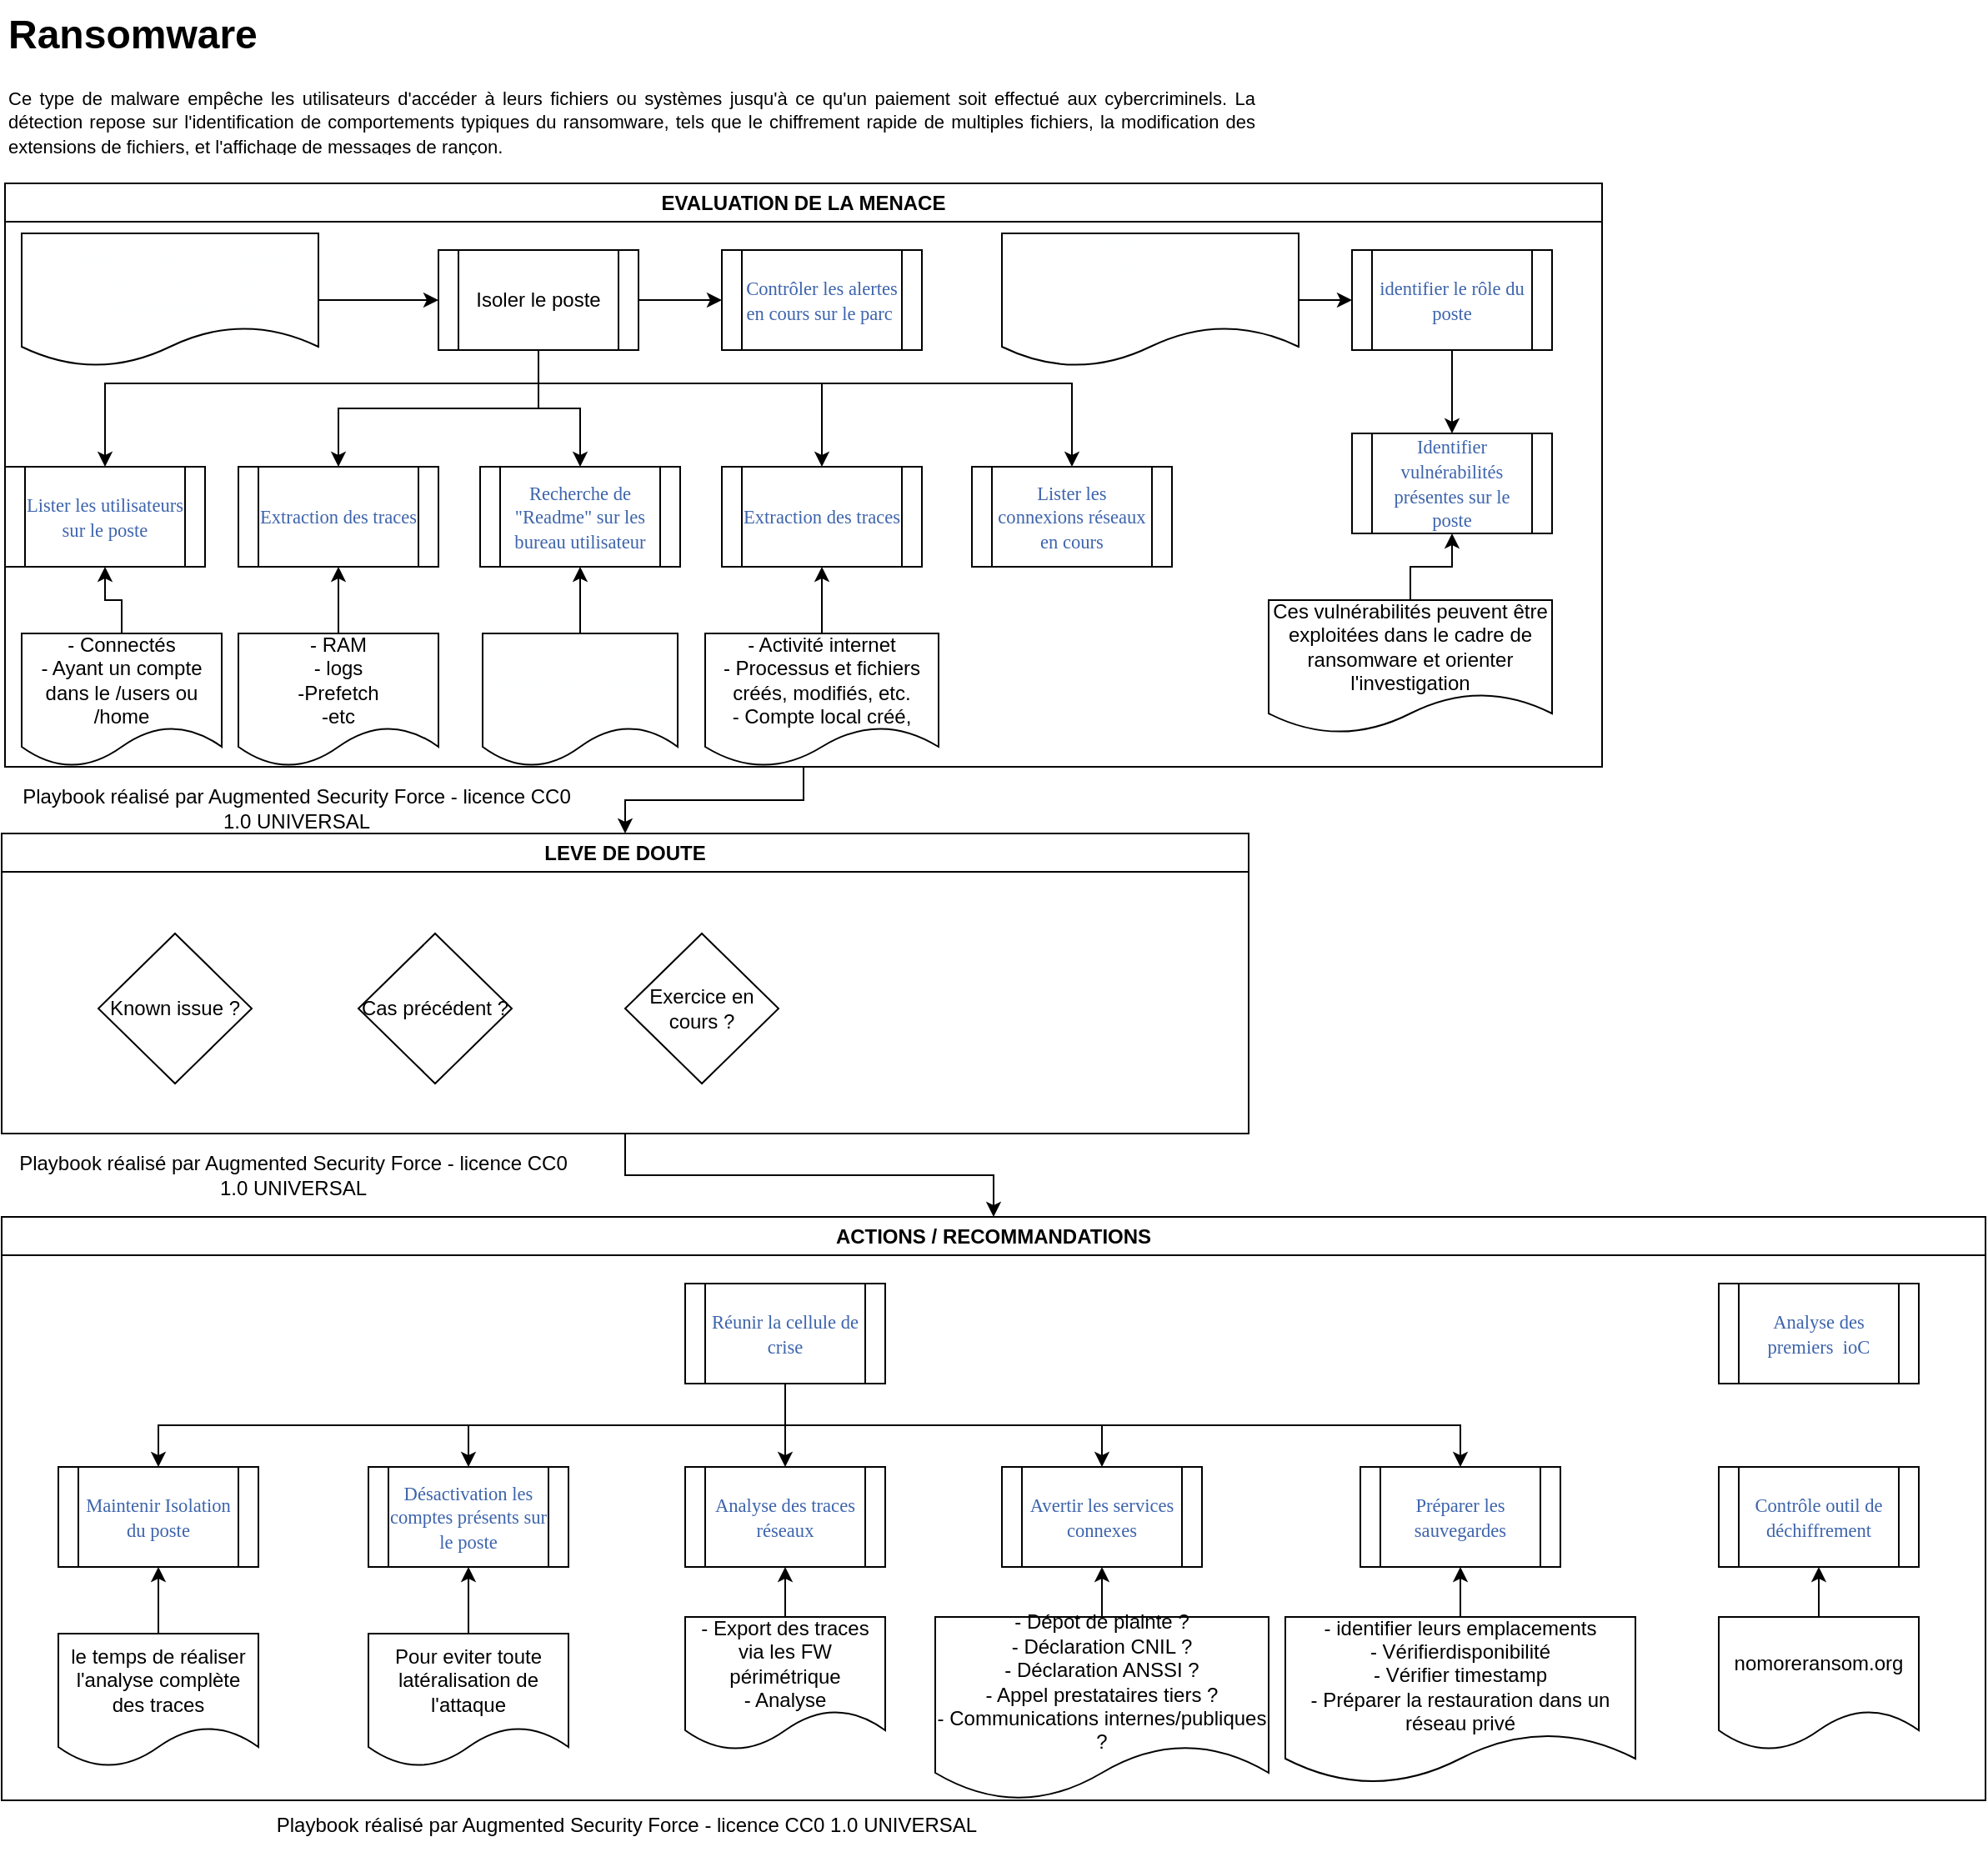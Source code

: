<mxfile version="24.6.4" type="device">
  <diagram id="C5RBs43oDa-KdzZeNtuy" name="Page-1">
    <mxGraphModel dx="1290" dy="621" grid="1" gridSize="10" guides="1" tooltips="1" connect="1" arrows="1" fold="1" page="1" pageScale="1" pageWidth="827" pageHeight="1169" math="0" shadow="0">
      <root>
        <mxCell id="WIyWlLk6GJQsqaUBKTNV-0" />
        <mxCell id="WIyWlLk6GJQsqaUBKTNV-1" parent="WIyWlLk6GJQsqaUBKTNV-0" />
        <mxCell id="LM_VB-buuSbC90LUnMob-0" style="edgeStyle=orthogonalEdgeStyle;rounded=0;orthogonalLoop=1;jettySize=auto;html=1;entryX=0.5;entryY=0;entryDx=0;entryDy=0;" edge="1" parent="WIyWlLk6GJQsqaUBKTNV-1" source="LM_VB-buuSbC90LUnMob-1" target="LM_VB-buuSbC90LUnMob-13">
          <mxGeometry relative="1" as="geometry" />
        </mxCell>
        <mxCell id="LM_VB-buuSbC90LUnMob-1" value="EVALUATION DE LA MENACE" style="swimlane;whiteSpace=wrap;html=1;" vertex="1" parent="WIyWlLk6GJQsqaUBKTNV-1">
          <mxGeometry x="42" y="140" width="958" height="350" as="geometry">
            <mxRectangle x="42" y="140" width="210" height="30" as="alternateBounds" />
          </mxGeometry>
        </mxCell>
        <mxCell id="LM_VB-buuSbC90LUnMob-35" value="&lt;span style=&quot;color: rgb(61, 100, 172); font-family: Calibri; font-size: 11.29px;&quot;&gt;Recherche de &quot;Readme&quot; sur les bureau utilisateur&lt;/span&gt;" style="shape=process;whiteSpace=wrap;html=1;backgroundOutline=1;" vertex="1" parent="LM_VB-buuSbC90LUnMob-1">
          <mxGeometry x="285" y="170" width="120" height="60" as="geometry" />
        </mxCell>
        <mxCell id="LM_VB-buuSbC90LUnMob-57" style="edgeStyle=orthogonalEdgeStyle;rounded=0;orthogonalLoop=1;jettySize=auto;html=1;entryX=0;entryY=0.5;entryDx=0;entryDy=0;" edge="1" parent="LM_VB-buuSbC90LUnMob-1" source="LM_VB-buuSbC90LUnMob-37" target="LM_VB-buuSbC90LUnMob-52">
          <mxGeometry relative="1" as="geometry" />
        </mxCell>
        <mxCell id="LM_VB-buuSbC90LUnMob-37" value="&lt;p style=&quot;margin: 0px; vertical-align: middle; direction: ltr;&quot;&gt;&lt;font face=&quot;Calibri&quot; color=&quot;#feffff&quot;&gt;&lt;span style=&quot;font-size: 11.29px;&quot;&gt;-Controler si le poste est joignable&lt;br&gt;- Contrôle ragent à jour&lt;br&gt;- Contrôler base à jour&lt;br&gt;&lt;/span&gt;&lt;/font&gt;&lt;/p&gt;" style="shape=document;whiteSpace=wrap;html=1;boundedLbl=1;" vertex="1" parent="LM_VB-buuSbC90LUnMob-1">
          <mxGeometry x="10" y="30" width="178" height="80" as="geometry" />
        </mxCell>
        <mxCell id="LM_VB-buuSbC90LUnMob-38" value="&lt;span style=&quot;color: rgb(61, 100, 172); font-family: Calibri; font-size: 11.29px;&quot;&gt;Extraction des traces&lt;/span&gt;" style="shape=process;whiteSpace=wrap;html=1;backgroundOutline=1;" vertex="1" parent="LM_VB-buuSbC90LUnMob-1">
          <mxGeometry x="140" y="170" width="120" height="60" as="geometry" />
        </mxCell>
        <mxCell id="LM_VB-buuSbC90LUnMob-39" value="&lt;span style=&quot;color: rgb(61, 100, 172); font-family: Calibri; font-size: 11.29px;&quot;&gt;Lister les utilisateurs sur le poste&lt;/span&gt;" style="shape=process;whiteSpace=wrap;html=1;backgroundOutline=1;" vertex="1" parent="LM_VB-buuSbC90LUnMob-1">
          <mxGeometry y="170" width="120" height="60" as="geometry" />
        </mxCell>
        <mxCell id="LM_VB-buuSbC90LUnMob-40" value="" style="edgeStyle=orthogonalEdgeStyle;rounded=0;orthogonalLoop=1;jettySize=auto;html=1;" edge="1" parent="LM_VB-buuSbC90LUnMob-1" source="LM_VB-buuSbC90LUnMob-41" target="LM_VB-buuSbC90LUnMob-39">
          <mxGeometry relative="1" as="geometry" />
        </mxCell>
        <mxCell id="LM_VB-buuSbC90LUnMob-41" value="- Connectés&lt;br&gt;- Ayant un compte dans le /users ou /home" style="shape=document;whiteSpace=wrap;html=1;boundedLbl=1;" vertex="1" parent="LM_VB-buuSbC90LUnMob-1">
          <mxGeometry x="10" y="270" width="120" height="80" as="geometry" />
        </mxCell>
        <mxCell id="LM_VB-buuSbC90LUnMob-42" value="&lt;span style=&quot;color: rgb(61, 100, 172); font-family: Calibri; font-size: 11.29px;&quot;&gt;Extraction des traces&lt;/span&gt;" style="shape=process;whiteSpace=wrap;html=1;backgroundOutline=1;" vertex="1" parent="LM_VB-buuSbC90LUnMob-1">
          <mxGeometry x="430" y="170" width="120" height="60" as="geometry" />
        </mxCell>
        <mxCell id="LM_VB-buuSbC90LUnMob-43" value="&lt;span style=&quot;color: rgb(61, 100, 172); font-family: Calibri; font-size: 11.29px;&quot;&gt;Lister les connexions réseaux en cours&lt;/span&gt;" style="shape=process;whiteSpace=wrap;html=1;backgroundOutline=1;" vertex="1" parent="LM_VB-buuSbC90LUnMob-1">
          <mxGeometry x="580" y="170" width="120" height="60" as="geometry" />
        </mxCell>
        <mxCell id="LM_VB-buuSbC90LUnMob-44" value="&lt;span style=&quot;color: rgb(61, 100, 172); font-family: Calibri; font-size: 11.29px;&quot;&gt;Contrôler les alertes en cours sur le parc&amp;nbsp;&lt;/span&gt;" style="shape=process;whiteSpace=wrap;html=1;backgroundOutline=1;" vertex="1" parent="LM_VB-buuSbC90LUnMob-1">
          <mxGeometry x="430" y="40" width="120" height="60" as="geometry" />
        </mxCell>
        <mxCell id="LM_VB-buuSbC90LUnMob-45" value="&lt;span style=&quot;color: rgb(61, 100, 172); font-family: Calibri; font-size: 11.29px;&quot;&gt;Identifier vulnérabilités présentes sur le poste&lt;/span&gt;" style="shape=process;whiteSpace=wrap;html=1;backgroundOutline=1;" vertex="1" parent="LM_VB-buuSbC90LUnMob-1">
          <mxGeometry x="808" y="150" width="120" height="60" as="geometry" />
        </mxCell>
        <mxCell id="LM_VB-buuSbC90LUnMob-46" value="" style="edgeStyle=orthogonalEdgeStyle;rounded=0;orthogonalLoop=1;jettySize=auto;html=1;" edge="1" parent="LM_VB-buuSbC90LUnMob-1" source="LM_VB-buuSbC90LUnMob-47" target="LM_VB-buuSbC90LUnMob-42">
          <mxGeometry relative="1" as="geometry" />
        </mxCell>
        <mxCell id="LM_VB-buuSbC90LUnMob-47" value="- Activité internet&lt;br&gt;- Processus et fichiers créés, modifiés, etc.&lt;br&gt;- Compte local créé," style="shape=document;whiteSpace=wrap;html=1;boundedLbl=1;" vertex="1" parent="LM_VB-buuSbC90LUnMob-1">
          <mxGeometry x="420" y="270" width="140" height="80" as="geometry" />
        </mxCell>
        <mxCell id="LM_VB-buuSbC90LUnMob-48" value="" style="edgeStyle=orthogonalEdgeStyle;rounded=0;orthogonalLoop=1;jettySize=auto;html=1;" edge="1" parent="LM_VB-buuSbC90LUnMob-1" source="LM_VB-buuSbC90LUnMob-49" target="LM_VB-buuSbC90LUnMob-38">
          <mxGeometry relative="1" as="geometry" />
        </mxCell>
        <mxCell id="LM_VB-buuSbC90LUnMob-49" value="- RAM&lt;br&gt;- logs&lt;br&gt;-Prefetch&lt;br&gt;-etc" style="shape=document;whiteSpace=wrap;html=1;boundedLbl=1;" vertex="1" parent="LM_VB-buuSbC90LUnMob-1">
          <mxGeometry x="140" y="270" width="120" height="80" as="geometry" />
        </mxCell>
        <mxCell id="LM_VB-buuSbC90LUnMob-51" style="edgeStyle=orthogonalEdgeStyle;rounded=0;orthogonalLoop=1;jettySize=auto;html=1;entryX=0;entryY=0.5;entryDx=0;entryDy=0;" edge="1" parent="LM_VB-buuSbC90LUnMob-1" source="LM_VB-buuSbC90LUnMob-52" target="LM_VB-buuSbC90LUnMob-44">
          <mxGeometry relative="1" as="geometry" />
        </mxCell>
        <mxCell id="LM_VB-buuSbC90LUnMob-58" style="edgeStyle=orthogonalEdgeStyle;rounded=0;orthogonalLoop=1;jettySize=auto;html=1;entryX=0.5;entryY=0;entryDx=0;entryDy=0;" edge="1" parent="LM_VB-buuSbC90LUnMob-1" source="LM_VB-buuSbC90LUnMob-52" target="LM_VB-buuSbC90LUnMob-39">
          <mxGeometry relative="1" as="geometry">
            <Array as="points">
              <mxPoint x="320" y="120" />
              <mxPoint x="60" y="120" />
            </Array>
          </mxGeometry>
        </mxCell>
        <mxCell id="LM_VB-buuSbC90LUnMob-59" style="edgeStyle=orthogonalEdgeStyle;rounded=0;orthogonalLoop=1;jettySize=auto;html=1;entryX=0.5;entryY=0;entryDx=0;entryDy=0;" edge="1" parent="LM_VB-buuSbC90LUnMob-1" source="LM_VB-buuSbC90LUnMob-52" target="LM_VB-buuSbC90LUnMob-38">
          <mxGeometry relative="1" as="geometry" />
        </mxCell>
        <mxCell id="LM_VB-buuSbC90LUnMob-60" style="edgeStyle=orthogonalEdgeStyle;rounded=0;orthogonalLoop=1;jettySize=auto;html=1;entryX=0.5;entryY=0;entryDx=0;entryDy=0;" edge="1" parent="LM_VB-buuSbC90LUnMob-1" source="LM_VB-buuSbC90LUnMob-52" target="LM_VB-buuSbC90LUnMob-35">
          <mxGeometry relative="1" as="geometry" />
        </mxCell>
        <mxCell id="LM_VB-buuSbC90LUnMob-61" style="edgeStyle=orthogonalEdgeStyle;rounded=0;orthogonalLoop=1;jettySize=auto;html=1;entryX=0.5;entryY=0;entryDx=0;entryDy=0;" edge="1" parent="LM_VB-buuSbC90LUnMob-1" source="LM_VB-buuSbC90LUnMob-52" target="LM_VB-buuSbC90LUnMob-42">
          <mxGeometry relative="1" as="geometry">
            <Array as="points">
              <mxPoint x="320" y="120" />
              <mxPoint x="490" y="120" />
            </Array>
          </mxGeometry>
        </mxCell>
        <mxCell id="LM_VB-buuSbC90LUnMob-62" style="edgeStyle=orthogonalEdgeStyle;rounded=0;orthogonalLoop=1;jettySize=auto;html=1;entryX=0.5;entryY=0;entryDx=0;entryDy=0;" edge="1" parent="LM_VB-buuSbC90LUnMob-1" source="LM_VB-buuSbC90LUnMob-52" target="LM_VB-buuSbC90LUnMob-43">
          <mxGeometry relative="1" as="geometry">
            <Array as="points">
              <mxPoint x="320" y="120" />
              <mxPoint x="640" y="120" />
            </Array>
          </mxGeometry>
        </mxCell>
        <mxCell id="LM_VB-buuSbC90LUnMob-52" value="Isoler le poste" style="shape=process;whiteSpace=wrap;html=1;backgroundOutline=1;" vertex="1" parent="LM_VB-buuSbC90LUnMob-1">
          <mxGeometry x="260" y="40" width="120" height="60" as="geometry" />
        </mxCell>
        <mxCell id="LM_VB-buuSbC90LUnMob-53" style="edgeStyle=orthogonalEdgeStyle;rounded=0;orthogonalLoop=1;jettySize=auto;html=1;entryX=0.5;entryY=0;entryDx=0;entryDy=0;" edge="1" parent="LM_VB-buuSbC90LUnMob-1" source="LM_VB-buuSbC90LUnMob-54" target="LM_VB-buuSbC90LUnMob-45">
          <mxGeometry relative="1" as="geometry" />
        </mxCell>
        <mxCell id="LM_VB-buuSbC90LUnMob-54" value="&lt;span style=&quot;color: rgb(61, 100, 172); font-family: Calibri; font-size: 11.29px;&quot;&gt;identifier le rôle du poste&lt;/span&gt;" style="shape=process;whiteSpace=wrap;html=1;backgroundOutline=1;" vertex="1" parent="LM_VB-buuSbC90LUnMob-1">
          <mxGeometry x="808" y="40" width="120" height="60" as="geometry" />
        </mxCell>
        <mxCell id="LM_VB-buuSbC90LUnMob-67" style="edgeStyle=orthogonalEdgeStyle;rounded=0;orthogonalLoop=1;jettySize=auto;html=1;entryX=0.5;entryY=1;entryDx=0;entryDy=0;" edge="1" parent="LM_VB-buuSbC90LUnMob-1" source="LM_VB-buuSbC90LUnMob-56" target="LM_VB-buuSbC90LUnMob-45">
          <mxGeometry relative="1" as="geometry" />
        </mxCell>
        <mxCell id="LM_VB-buuSbC90LUnMob-56" value="Ces vulnérabilités peuvent être exploitées dans le cadre de ransomware et orienter l&#39;investigation" style="shape=document;whiteSpace=wrap;html=1;boundedLbl=1;" vertex="1" parent="LM_VB-buuSbC90LUnMob-1">
          <mxGeometry x="758" y="250" width="170" height="80" as="geometry" />
        </mxCell>
        <mxCell id="LM_VB-buuSbC90LUnMob-68" style="edgeStyle=orthogonalEdgeStyle;rounded=0;orthogonalLoop=1;jettySize=auto;html=1;entryX=0;entryY=0.5;entryDx=0;entryDy=0;" edge="1" parent="LM_VB-buuSbC90LUnMob-1" source="LM_VB-buuSbC90LUnMob-64" target="LM_VB-buuSbC90LUnMob-54">
          <mxGeometry relative="1" as="geometry" />
        </mxCell>
        <mxCell id="LM_VB-buuSbC90LUnMob-64" value="&lt;p style=&quot;margin: 0px; vertical-align: middle; direction: ltr;&quot;&gt;&lt;font face=&quot;Calibri&quot; color=&quot;#feffff&quot;&gt;&lt;span style=&quot;font-size: 11.29px;&quot;&gt;- Service web ?&lt;br&gt;- poste de travail ?&lt;br&gt;- AD ?&lt;br&gt;etc.&lt;/span&gt;&lt;/font&gt;&lt;/p&gt;" style="shape=document;whiteSpace=wrap;html=1;boundedLbl=1;" vertex="1" parent="LM_VB-buuSbC90LUnMob-1">
          <mxGeometry x="598" y="30" width="178" height="80" as="geometry" />
        </mxCell>
        <mxCell id="LM_VB-buuSbC90LUnMob-66" value="" style="edgeStyle=orthogonalEdgeStyle;rounded=0;orthogonalLoop=1;jettySize=auto;html=1;" edge="1" parent="LM_VB-buuSbC90LUnMob-1" source="LM_VB-buuSbC90LUnMob-65" target="LM_VB-buuSbC90LUnMob-35">
          <mxGeometry relative="1" as="geometry" />
        </mxCell>
        <mxCell id="LM_VB-buuSbC90LUnMob-65" value="&lt;p style=&quot;margin: 0px; vertical-align: middle; direction: ltr;&quot;&gt;&lt;font face=&quot;Calibri&quot; color=&quot;#feffff&quot;&gt;&lt;span style=&quot;font-size: 11.29px;&quot;&gt;Identifier le ransomware&lt;/span&gt;&lt;/font&gt;&lt;/p&gt;" style="shape=document;whiteSpace=wrap;html=1;boundedLbl=1;" vertex="1" parent="LM_VB-buuSbC90LUnMob-1">
          <mxGeometry x="286.5" y="270" width="117" height="80" as="geometry" />
        </mxCell>
        <mxCell id="LM_VB-buuSbC90LUnMob-12" style="edgeStyle=orthogonalEdgeStyle;rounded=0;orthogonalLoop=1;jettySize=auto;html=1;entryX=0.5;entryY=0;entryDx=0;entryDy=0;" edge="1" parent="WIyWlLk6GJQsqaUBKTNV-1" source="LM_VB-buuSbC90LUnMob-13" target="LM_VB-buuSbC90LUnMob-16">
          <mxGeometry relative="1" as="geometry" />
        </mxCell>
        <mxCell id="LM_VB-buuSbC90LUnMob-13" value="LEVE DE DOUTE" style="swimlane;whiteSpace=wrap;html=1;" vertex="1" parent="WIyWlLk6GJQsqaUBKTNV-1">
          <mxGeometry x="40" y="530" width="748" height="180" as="geometry" />
        </mxCell>
        <mxCell id="LM_VB-buuSbC90LUnMob-14" value="Known issue ?" style="rhombus;whiteSpace=wrap;html=1;" vertex="1" parent="LM_VB-buuSbC90LUnMob-13">
          <mxGeometry x="58" y="60" width="92" height="90" as="geometry" />
        </mxCell>
        <mxCell id="LM_VB-buuSbC90LUnMob-15" value="Cas précédent ?" style="rhombus;whiteSpace=wrap;html=1;" vertex="1" parent="LM_VB-buuSbC90LUnMob-13">
          <mxGeometry x="214" y="60" width="92" height="90" as="geometry" />
        </mxCell>
        <mxCell id="LM_VB-buuSbC90LUnMob-69" value="Exercice en cours ?" style="rhombus;whiteSpace=wrap;html=1;" vertex="1" parent="LM_VB-buuSbC90LUnMob-13">
          <mxGeometry x="374" y="60" width="92" height="90" as="geometry" />
        </mxCell>
        <mxCell id="LM_VB-buuSbC90LUnMob-16" value="ACTIONS / RECOMMANDATIONS" style="swimlane;whiteSpace=wrap;html=1;" vertex="1" parent="WIyWlLk6GJQsqaUBKTNV-1">
          <mxGeometry x="40" y="760" width="1190" height="350" as="geometry" />
        </mxCell>
        <mxCell id="LM_VB-buuSbC90LUnMob-70" value="&lt;span style=&quot;color: rgb(61, 100, 172); font-family: Calibri; font-size: 11.29px;&quot;&gt;Maintenir Isolation du poste&lt;/span&gt;" style="shape=process;whiteSpace=wrap;html=1;backgroundOutline=1;" vertex="1" parent="LM_VB-buuSbC90LUnMob-16">
          <mxGeometry x="34" y="150" width="120" height="60" as="geometry" />
        </mxCell>
        <mxCell id="LM_VB-buuSbC90LUnMob-71" value="&lt;span style=&quot;color: rgb(61, 100, 172); font-family: Calibri; font-size: 11.29px;&quot;&gt;Désactivation les comptes présents sur le poste&lt;/span&gt;" style="shape=process;whiteSpace=wrap;html=1;backgroundOutline=1;" vertex="1" parent="LM_VB-buuSbC90LUnMob-16">
          <mxGeometry x="220" y="150" width="120" height="60" as="geometry" />
        </mxCell>
        <mxCell id="LM_VB-buuSbC90LUnMob-72" value="&lt;span style=&quot;color: rgb(61, 100, 172); font-family: Calibri; font-size: 11.29px;&quot;&gt;Analyse des traces réseaux&lt;/span&gt;" style="shape=process;whiteSpace=wrap;html=1;backgroundOutline=1;" vertex="1" parent="LM_VB-buuSbC90LUnMob-16">
          <mxGeometry x="410" y="150" width="120" height="60" as="geometry" />
        </mxCell>
        <mxCell id="LM_VB-buuSbC90LUnMob-73" value="&lt;span style=&quot;color: rgb(61, 100, 172); font-family: Calibri; font-size: 11.29px;&quot;&gt;Avertir les services connexes&lt;/span&gt;" style="shape=process;whiteSpace=wrap;html=1;backgroundOutline=1;" vertex="1" parent="LM_VB-buuSbC90LUnMob-16">
          <mxGeometry x="600" y="150" width="120" height="60" as="geometry" />
        </mxCell>
        <mxCell id="LM_VB-buuSbC90LUnMob-75" value="" style="edgeStyle=orthogonalEdgeStyle;rounded=0;orthogonalLoop=1;jettySize=auto;html=1;" edge="1" parent="LM_VB-buuSbC90LUnMob-16" source="LM_VB-buuSbC90LUnMob-76" target="LM_VB-buuSbC90LUnMob-70">
          <mxGeometry relative="1" as="geometry" />
        </mxCell>
        <mxCell id="LM_VB-buuSbC90LUnMob-76" value="le temps de réaliser l&#39;analyse complète des traces" style="shape=document;whiteSpace=wrap;html=1;boundedLbl=1;" vertex="1" parent="LM_VB-buuSbC90LUnMob-16">
          <mxGeometry x="34" y="250" width="120" height="80" as="geometry" />
        </mxCell>
        <mxCell id="LM_VB-buuSbC90LUnMob-77" value="" style="edgeStyle=orthogonalEdgeStyle;rounded=0;orthogonalLoop=1;jettySize=auto;html=1;" edge="1" parent="LM_VB-buuSbC90LUnMob-16" source="LM_VB-buuSbC90LUnMob-78" target="LM_VB-buuSbC90LUnMob-71">
          <mxGeometry relative="1" as="geometry" />
        </mxCell>
        <mxCell id="LM_VB-buuSbC90LUnMob-78" value="Pour eviter toute latéralisation de l&#39;attaque" style="shape=document;whiteSpace=wrap;html=1;boundedLbl=1;" vertex="1" parent="LM_VB-buuSbC90LUnMob-16">
          <mxGeometry x="220" y="250" width="120" height="80" as="geometry" />
        </mxCell>
        <mxCell id="LM_VB-buuSbC90LUnMob-79" style="edgeStyle=orthogonalEdgeStyle;rounded=0;orthogonalLoop=1;jettySize=auto;html=1;entryX=0.5;entryY=0;entryDx=0;entryDy=0;exitX=0.5;exitY=1;exitDx=0;exitDy=0;" edge="1" parent="LM_VB-buuSbC90LUnMob-16" source="LM_VB-buuSbC90LUnMob-84" target="LM_VB-buuSbC90LUnMob-70">
          <mxGeometry relative="1" as="geometry" />
        </mxCell>
        <mxCell id="LM_VB-buuSbC90LUnMob-80" style="edgeStyle=orthogonalEdgeStyle;rounded=0;orthogonalLoop=1;jettySize=auto;html=1;entryX=0.5;entryY=0;entryDx=0;entryDy=0;exitX=0.5;exitY=1;exitDx=0;exitDy=0;" edge="1" parent="LM_VB-buuSbC90LUnMob-16" source="LM_VB-buuSbC90LUnMob-84" target="LM_VB-buuSbC90LUnMob-71">
          <mxGeometry relative="1" as="geometry" />
        </mxCell>
        <mxCell id="LM_VB-buuSbC90LUnMob-81" style="edgeStyle=orthogonalEdgeStyle;rounded=0;orthogonalLoop=1;jettySize=auto;html=1;entryX=0.5;entryY=0;entryDx=0;entryDy=0;" edge="1" parent="LM_VB-buuSbC90LUnMob-16" source="LM_VB-buuSbC90LUnMob-84" target="LM_VB-buuSbC90LUnMob-72">
          <mxGeometry relative="1" as="geometry" />
        </mxCell>
        <mxCell id="LM_VB-buuSbC90LUnMob-82" style="edgeStyle=orthogonalEdgeStyle;rounded=0;orthogonalLoop=1;jettySize=auto;html=1;entryX=0.5;entryY=0;entryDx=0;entryDy=0;exitX=0.5;exitY=1;exitDx=0;exitDy=0;" edge="1" parent="LM_VB-buuSbC90LUnMob-16" source="LM_VB-buuSbC90LUnMob-84" target="LM_VB-buuSbC90LUnMob-73">
          <mxGeometry relative="1" as="geometry" />
        </mxCell>
        <mxCell id="LM_VB-buuSbC90LUnMob-83" style="edgeStyle=orthogonalEdgeStyle;rounded=0;orthogonalLoop=1;jettySize=auto;html=1;entryX=0.5;entryY=0;entryDx=0;entryDy=0;exitX=0.5;exitY=1;exitDx=0;exitDy=0;" edge="1" parent="LM_VB-buuSbC90LUnMob-16" source="LM_VB-buuSbC90LUnMob-84" target="LM_VB-buuSbC90LUnMob-89">
          <mxGeometry relative="1" as="geometry" />
        </mxCell>
        <mxCell id="LM_VB-buuSbC90LUnMob-84" value="&lt;span style=&quot;color: rgb(61, 100, 172); font-family: Calibri; font-size: 11.29px;&quot;&gt;Réunir la cellule de crise&lt;/span&gt;" style="shape=process;whiteSpace=wrap;html=1;backgroundOutline=1;" vertex="1" parent="LM_VB-buuSbC90LUnMob-16">
          <mxGeometry x="410" y="40" width="120" height="60" as="geometry" />
        </mxCell>
        <mxCell id="LM_VB-buuSbC90LUnMob-85" value="" style="edgeStyle=orthogonalEdgeStyle;rounded=0;orthogonalLoop=1;jettySize=auto;html=1;" edge="1" parent="LM_VB-buuSbC90LUnMob-16" source="LM_VB-buuSbC90LUnMob-86" target="LM_VB-buuSbC90LUnMob-72">
          <mxGeometry relative="1" as="geometry" />
        </mxCell>
        <mxCell id="LM_VB-buuSbC90LUnMob-86" value="- Export des traces via les FW périmétrique&lt;br&gt;- Analyse" style="shape=document;whiteSpace=wrap;html=1;boundedLbl=1;" vertex="1" parent="LM_VB-buuSbC90LUnMob-16">
          <mxGeometry x="410" y="240" width="120" height="80" as="geometry" />
        </mxCell>
        <mxCell id="LM_VB-buuSbC90LUnMob-87" value="" style="edgeStyle=orthogonalEdgeStyle;rounded=0;orthogonalLoop=1;jettySize=auto;html=1;" edge="1" parent="LM_VB-buuSbC90LUnMob-16" source="LM_VB-buuSbC90LUnMob-88" target="LM_VB-buuSbC90LUnMob-73">
          <mxGeometry relative="1" as="geometry" />
        </mxCell>
        <mxCell id="LM_VB-buuSbC90LUnMob-88" value="- Dépot de plainte ?&lt;br&gt;- Déclaration CNIL ?&lt;br&gt;- Déclaration ANSSI ?&lt;br&gt;- Appel prestataires tiers ?&lt;br&gt;- Communications internes/publiques ?" style="shape=document;whiteSpace=wrap;html=1;boundedLbl=1;" vertex="1" parent="LM_VB-buuSbC90LUnMob-16">
          <mxGeometry x="560" y="240" width="200" height="110" as="geometry" />
        </mxCell>
        <mxCell id="LM_VB-buuSbC90LUnMob-89" value="&lt;span style=&quot;color: rgb(61, 100, 172); font-family: Calibri; font-size: 11.29px;&quot;&gt;Préparer les sauvegardes&lt;/span&gt;" style="shape=process;whiteSpace=wrap;html=1;backgroundOutline=1;" vertex="1" parent="LM_VB-buuSbC90LUnMob-16">
          <mxGeometry x="815" y="150" width="120" height="60" as="geometry" />
        </mxCell>
        <mxCell id="LM_VB-buuSbC90LUnMob-91" style="edgeStyle=orthogonalEdgeStyle;rounded=0;orthogonalLoop=1;jettySize=auto;html=1;entryX=0.5;entryY=1;entryDx=0;entryDy=0;" edge="1" parent="LM_VB-buuSbC90LUnMob-16" source="LM_VB-buuSbC90LUnMob-90" target="LM_VB-buuSbC90LUnMob-89">
          <mxGeometry relative="1" as="geometry" />
        </mxCell>
        <mxCell id="LM_VB-buuSbC90LUnMob-90" value="- identifier leurs emplacements&lt;br&gt;- Vérifierdisponibilité&lt;br&gt;- Vérifier timestamp&lt;br&gt;- Préparer la restauration dans un réseau privé" style="shape=document;whiteSpace=wrap;html=1;boundedLbl=1;" vertex="1" parent="LM_VB-buuSbC90LUnMob-16">
          <mxGeometry x="770" y="240" width="210" height="100" as="geometry" />
        </mxCell>
        <mxCell id="LM_VB-buuSbC90LUnMob-92" value="&lt;span style=&quot;font-size: 11.29px; font-family: Calibri; color: rgb(61, 100, 172);&quot;&gt;Contrôle outil de déchiffrement&lt;br&gt;&lt;/span&gt;" style="shape=process;whiteSpace=wrap;html=1;backgroundOutline=1;" vertex="1" parent="LM_VB-buuSbC90LUnMob-16">
          <mxGeometry x="1030" y="150" width="120" height="60" as="geometry" />
        </mxCell>
        <mxCell id="LM_VB-buuSbC90LUnMob-94" style="edgeStyle=orthogonalEdgeStyle;rounded=0;orthogonalLoop=1;jettySize=auto;html=1;entryX=0.5;entryY=1;entryDx=0;entryDy=0;" edge="1" parent="LM_VB-buuSbC90LUnMob-16" source="LM_VB-buuSbC90LUnMob-93" target="LM_VB-buuSbC90LUnMob-92">
          <mxGeometry relative="1" as="geometry" />
        </mxCell>
        <mxCell id="LM_VB-buuSbC90LUnMob-93" value="nomoreransom.org" style="shape=document;whiteSpace=wrap;html=1;boundedLbl=1;" vertex="1" parent="LM_VB-buuSbC90LUnMob-16">
          <mxGeometry x="1030" y="240" width="120" height="80" as="geometry" />
        </mxCell>
        <mxCell id="LM_VB-buuSbC90LUnMob-95" value="&lt;span style=&quot;font-size: 11.29px; font-family: Calibri; color: rgb(61, 100, 172);&quot;&gt;Analyse des premiers&amp;nbsp; ioC&lt;br&gt;&lt;/span&gt;" style="shape=process;whiteSpace=wrap;html=1;backgroundOutline=1;" vertex="1" parent="LM_VB-buuSbC90LUnMob-16">
          <mxGeometry x="1030" y="40" width="120" height="60" as="geometry" />
        </mxCell>
        <mxCell id="LM_VB-buuSbC90LUnMob-25" value="Playbook réalisé par Augmented Security Force - licence&amp;nbsp;CC0 1.0 UNIVERSAL" style="text;html=1;align=center;verticalAlign=middle;whiteSpace=wrap;rounded=0;" vertex="1" parent="WIyWlLk6GJQsqaUBKTNV-1">
          <mxGeometry x="42" y="500" width="350" height="30" as="geometry" />
        </mxCell>
        <mxCell id="LM_VB-buuSbC90LUnMob-26" value="Playbook réalisé par Augmented Security Force - licence&amp;nbsp;CC0 1.0 UNIVERSAL" style="text;html=1;align=center;verticalAlign=middle;whiteSpace=wrap;rounded=0;" vertex="1" parent="WIyWlLk6GJQsqaUBKTNV-1">
          <mxGeometry x="40" y="720" width="350" height="30" as="geometry" />
        </mxCell>
        <mxCell id="LM_VB-buuSbC90LUnMob-27" value="&lt;h1 style=&quot;margin-top: 0px;&quot;&gt;Ransomware&lt;/h1&gt;&lt;p style=&quot;text-align: justify;&quot;&gt;&lt;font style=&quot;font-size: 11px;&quot;&gt;Ce type de malware empêche les utilisateurs d&#39;accéder à leurs fichiers ou systèmes jusqu&#39;à ce qu&#39;un paiement soit effectué aux cybercriminels. La détection repose sur l&#39;identification de comportements typiques du ransomware, tels que le chiffrement rapide de multiples fichiers, la modification des extensions de fichiers, et l&#39;affichage de messages de rançon.&amp;nbsp;&lt;/font&gt;&lt;/p&gt;" style="text;html=1;whiteSpace=wrap;overflow=hidden;rounded=0;" vertex="1" parent="WIyWlLk6GJQsqaUBKTNV-1">
          <mxGeometry x="42" y="30" width="750" height="90" as="geometry" />
        </mxCell>
        <mxCell id="LM_VB-buuSbC90LUnMob-24" value="Playbook réalisé par Augmented Security Force - licence&amp;nbsp;CC0 1.0 UNIVERSAL" style="text;html=1;align=center;verticalAlign=middle;whiteSpace=wrap;rounded=0;" vertex="1" parent="WIyWlLk6GJQsqaUBKTNV-1">
          <mxGeometry x="40" y="1110" width="750" height="30" as="geometry" />
        </mxCell>
      </root>
    </mxGraphModel>
  </diagram>
</mxfile>
